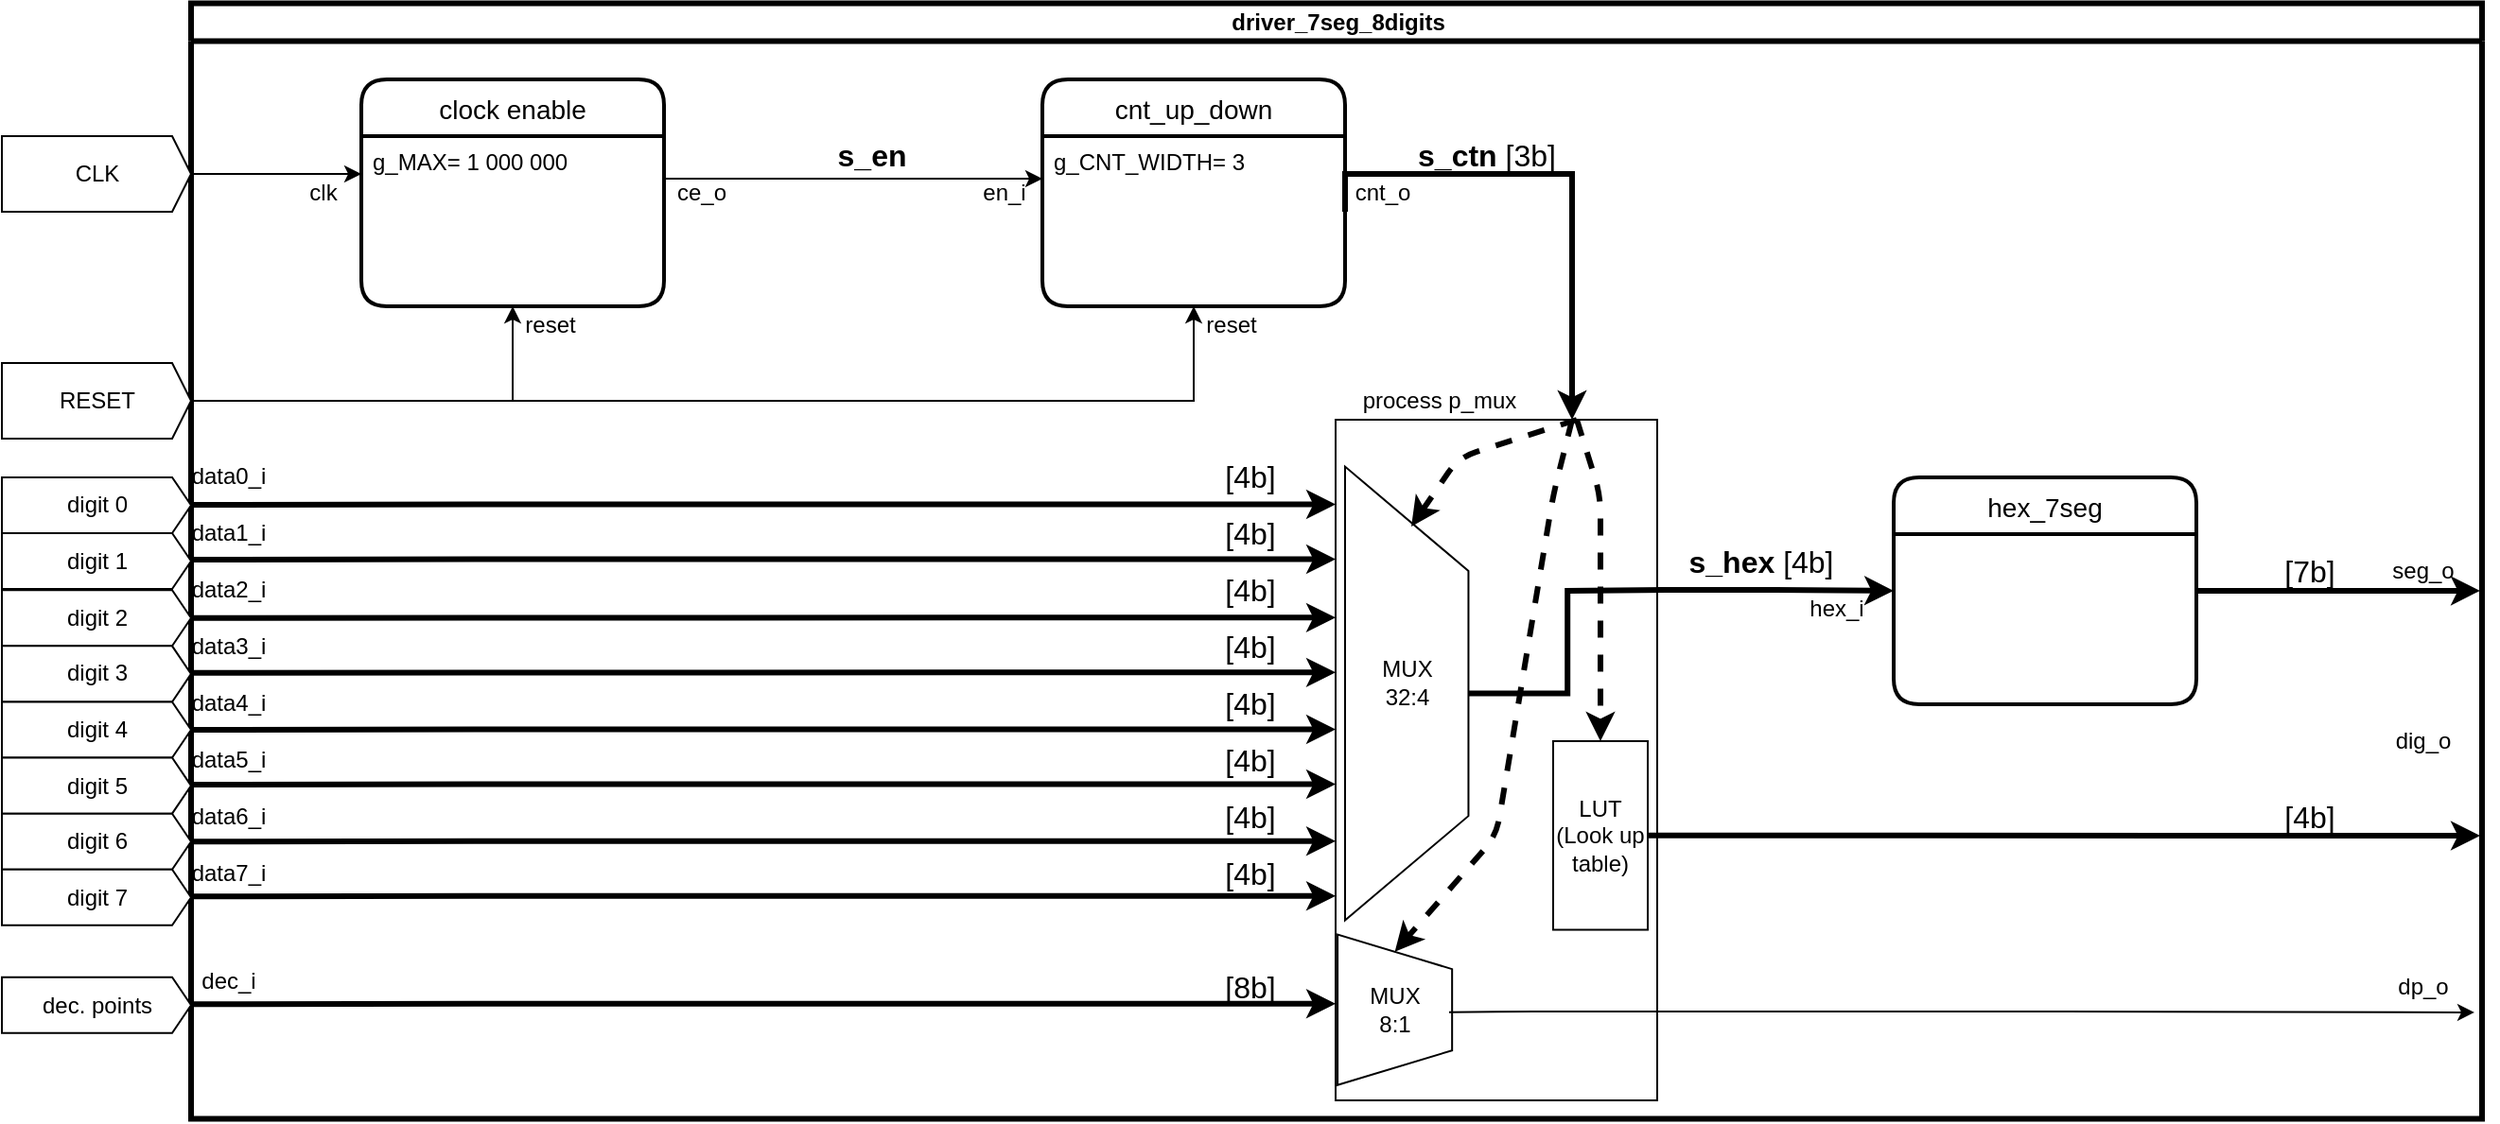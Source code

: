 <mxfile version="14.4.8"><diagram id="mEPHO-KvaSvPvX3x4Kne" name="Page-1"><mxGraphModel dx="2253" dy="1025" grid="1" gridSize="10" guides="1" tooltips="1" connect="1" arrows="1" fold="1" page="1" pageScale="1" pageWidth="827" pageHeight="1169" math="0" shadow="0"><root><mxCell id="0"/><mxCell id="1" parent="0"/><mxCell id="STyZvNEIT5D4DjEUtq41-5" value="clock enable" style="swimlane;childLayout=stackLayout;horizontal=1;startSize=30;horizontalStack=0;rounded=1;fontSize=14;fontStyle=0;strokeWidth=2;resizeParent=0;resizeLast=1;shadow=0;dashed=0;align=center;" vertex="1" parent="1"><mxGeometry x="80" y="80" width="160" height="120" as="geometry"/></mxCell><mxCell id="STyZvNEIT5D4DjEUtq41-6" value="g_MAX= 1 000 000" style="align=left;strokeColor=none;fillColor=none;spacingLeft=4;fontSize=12;verticalAlign=top;resizable=0;rotatable=0;part=1;" vertex="1" parent="STyZvNEIT5D4DjEUtq41-5"><mxGeometry y="30" width="160" height="90" as="geometry"/></mxCell><mxCell id="STyZvNEIT5D4DjEUtq41-8" value="cnt_up_down" style="swimlane;childLayout=stackLayout;horizontal=1;startSize=30;horizontalStack=0;rounded=1;fontSize=14;fontStyle=0;strokeWidth=2;resizeParent=0;resizeLast=1;shadow=0;dashed=0;align=center;" vertex="1" parent="1"><mxGeometry x="440" y="80" width="160" height="120" as="geometry"><mxRectangle x="440" y="80" width="120" height="30" as="alternateBounds"/></mxGeometry></mxCell><mxCell id="STyZvNEIT5D4DjEUtq41-9" value="g_CNT_WIDTH= 3 " style="align=left;strokeColor=none;fillColor=none;spacingLeft=4;fontSize=12;verticalAlign=top;resizable=0;rotatable=0;part=1;" vertex="1" parent="STyZvNEIT5D4DjEUtq41-8"><mxGeometry y="30" width="160" height="90" as="geometry"/></mxCell><mxCell id="STyZvNEIT5D4DjEUtq41-10" style="edgeStyle=orthogonalEdgeStyle;rounded=0;orthogonalLoop=1;jettySize=auto;html=1;exitX=1;exitY=0.25;exitDx=0;exitDy=0;entryX=0;entryY=0.25;entryDx=0;entryDy=0;" edge="1" parent="1" source="STyZvNEIT5D4DjEUtq41-6" target="STyZvNEIT5D4DjEUtq41-9"><mxGeometry relative="1" as="geometry"/></mxCell><mxCell id="STyZvNEIT5D4DjEUtq41-11" value="&lt;font style=&quot;font-size: 16px&quot;&gt;s_en&lt;/font&gt;" style="text;html=1;strokeColor=none;fillColor=none;align=center;verticalAlign=middle;whiteSpace=wrap;rounded=0;fontStyle=1" vertex="1" parent="1"><mxGeometry x="330" y="110" width="40" height="20" as="geometry"/></mxCell><mxCell id="STyZvNEIT5D4DjEUtq41-12" value="ce_o" style="text;html=1;strokeColor=none;fillColor=none;align=center;verticalAlign=middle;whiteSpace=wrap;rounded=0;" vertex="1" parent="1"><mxGeometry x="240" y="130" width="40" height="20" as="geometry"/></mxCell><mxCell id="STyZvNEIT5D4DjEUtq41-13" value="en_i" style="text;html=1;strokeColor=none;fillColor=none;align=center;verticalAlign=middle;whiteSpace=wrap;rounded=0;" vertex="1" parent="1"><mxGeometry x="400" y="130" width="40" height="20" as="geometry"/></mxCell><mxCell id="STyZvNEIT5D4DjEUtq41-16" value="process p_mux" style="text;html=1;strokeColor=none;fillColor=none;align=center;verticalAlign=middle;whiteSpace=wrap;rounded=0;" vertex="1" parent="1"><mxGeometry x="600" y="240" width="100" height="20" as="geometry"/></mxCell><mxCell id="STyZvNEIT5D4DjEUtq41-31" style="edgeStyle=orthogonalEdgeStyle;rounded=0;orthogonalLoop=1;jettySize=auto;html=1;exitX=0;exitY=0;exitDx=0;exitDy=0;strokeWidth=3;" edge="1" parent="1" target="STyZvNEIT5D4DjEUtq41-26"><mxGeometry relative="1" as="geometry"><mxPoint x="600" y="150" as="sourcePoint"/><Array as="points"><mxPoint x="600" y="130"/><mxPoint x="720" y="130"/></Array></mxGeometry></mxCell><mxCell id="STyZvNEIT5D4DjEUtq41-30" style="edgeStyle=orthogonalEdgeStyle;rounded=0;orthogonalLoop=1;jettySize=auto;html=1;exitX=1;exitY=0.25;exitDx=0;exitDy=0;entryX=0;entryY=0.5;entryDx=0;entryDy=0;strokeWidth=3;" edge="1" parent="1" source="STyZvNEIT5D4DjEUtq41-26" target="STyZvNEIT5D4DjEUtq41-27"><mxGeometry relative="1" as="geometry"/></mxCell><mxCell id="STyZvNEIT5D4DjEUtq41-45" style="edgeStyle=orthogonalEdgeStyle;rounded=0;orthogonalLoop=1;jettySize=auto;html=1;exitX=1;exitY=0.75;exitDx=0;exitDy=0;" edge="1" parent="1"><mxGeometry relative="1" as="geometry"><mxPoint x="1197" y="573.471" as="targetPoint"/><mxPoint x="762" y="573" as="sourcePoint"/><Array as="points"><mxPoint x="980" y="573"/></Array></mxGeometry></mxCell><mxCell id="STyZvNEIT5D4DjEUtq41-102" style="edgeStyle=orthogonalEdgeStyle;rounded=0;orthogonalLoop=1;jettySize=auto;html=1;exitX=1;exitY=0.75;exitDx=0;exitDy=0;entryX=0.493;entryY=-0.015;entryDx=0;entryDy=0;entryPerimeter=0;startArrow=none;startFill=0;endArrow=none;endFill=0;strokeWidth=3;jumpSize=3;backgroundOutline=0;editable=1;anchorPointDirection=0;" edge="1" parent="1" source="STyZvNEIT5D4DjEUtq41-26" target="STyZvNEIT5D4DjEUtq41-99"><mxGeometry relative="1" as="geometry"><Array as="points"><mxPoint x="750" y="530"/><mxPoint x="750" y="573"/></Array></mxGeometry></mxCell><mxCell id="STyZvNEIT5D4DjEUtq41-26" value="" style="rounded=0;whiteSpace=wrap;html=1;" vertex="1" parent="1"><mxGeometry x="595" y="260" width="170" height="360" as="geometry"/></mxCell><mxCell id="STyZvNEIT5D4DjEUtq41-43" style="edgeStyle=orthogonalEdgeStyle;rounded=0;orthogonalLoop=1;jettySize=auto;html=1;strokeWidth=3;" edge="1" parent="1" source="STyZvNEIT5D4DjEUtq41-27"><mxGeometry relative="1" as="geometry"><mxPoint x="1200" y="350.45" as="targetPoint"/></mxGeometry></mxCell><mxCell id="STyZvNEIT5D4DjEUtq41-27" value="hex_7seg" style="swimlane;childLayout=stackLayout;horizontal=1;startSize=30;horizontalStack=0;rounded=1;fontSize=14;fontStyle=0;strokeWidth=2;resizeParent=0;resizeLast=1;shadow=0;dashed=0;align=center;" vertex="1" parent="1"><mxGeometry x="890" y="290.45" width="160" height="120" as="geometry"><mxRectangle x="890" y="290.45" width="90" height="30" as="alternateBounds"/></mxGeometry></mxCell><mxCell id="STyZvNEIT5D4DjEUtq41-33" value="cnt_o" style="text;html=1;strokeColor=none;fillColor=none;align=center;verticalAlign=middle;whiteSpace=wrap;rounded=0;" vertex="1" parent="1"><mxGeometry x="600" y="130" width="40" height="20" as="geometry"/></mxCell><mxCell id="STyZvNEIT5D4DjEUtq41-39" value="driver_7seg_8digits" style="swimlane;html=1;startSize=20;horizontal=1;containerType=tree;strokeWidth=3;" vertex="1" parent="1"><mxGeometry x="-10" y="39.77" width="1211" height="590" as="geometry"><mxRectangle x="-10" y="39.77" width="150" height="20" as="alternateBounds"/></mxGeometry></mxCell><mxCell id="STyZvNEIT5D4DjEUtq41-34" value="&lt;font style=&quot;font-size: 16px&quot;&gt;s_hex&amp;nbsp;&lt;/font&gt;&lt;span style=&quot;font-size: 16px ; font-weight: normal&quot;&gt;[4b]&lt;/span&gt;" style="text;html=1;strokeColor=none;fillColor=none;align=center;verticalAlign=middle;whiteSpace=wrap;rounded=0;fontStyle=1" vertex="1" parent="STyZvNEIT5D4DjEUtq41-39"><mxGeometry x="810" y="285" width="40" height="20" as="geometry"/></mxCell><mxCell id="STyZvNEIT5D4DjEUtq41-35" value="hex_i" style="text;html=1;strokeColor=none;fillColor=none;align=center;verticalAlign=middle;whiteSpace=wrap;rounded=0;" vertex="1" parent="STyZvNEIT5D4DjEUtq41-39"><mxGeometry x="850" y="310.23" width="40" height="20" as="geometry"/></mxCell><mxCell id="STyZvNEIT5D4DjEUtq41-48" value="clk" style="text;html=1;strokeColor=none;fillColor=none;align=center;verticalAlign=middle;whiteSpace=wrap;rounded=0;" vertex="1" parent="STyZvNEIT5D4DjEUtq41-39"><mxGeometry x="50" y="90" width="40" height="20" as="geometry"/></mxCell><mxCell id="STyZvNEIT5D4DjEUtq41-52" value="reset" style="text;html=1;strokeColor=none;fillColor=none;align=center;verticalAlign=middle;whiteSpace=wrap;rounded=0;" vertex="1" parent="STyZvNEIT5D4DjEUtq41-39"><mxGeometry x="170" y="160" width="40" height="20" as="geometry"/></mxCell><mxCell id="STyZvNEIT5D4DjEUtq41-53" value="reset" style="text;html=1;strokeColor=none;fillColor=none;align=center;verticalAlign=middle;whiteSpace=wrap;rounded=0;" vertex="1" parent="STyZvNEIT5D4DjEUtq41-39"><mxGeometry x="530" y="160" width="40" height="20" as="geometry"/></mxCell><mxCell id="STyZvNEIT5D4DjEUtq41-60" style="edgeStyle=orthogonalEdgeStyle;rounded=0;orthogonalLoop=1;jettySize=auto;html=1;exitX=0;exitY=0.75;exitDx=0;exitDy=0;startArrow=classic;startFill=1;endArrow=none;endFill=0;strokeWidth=3;" edge="1" parent="STyZvNEIT5D4DjEUtq41-39"><mxGeometry relative="1" as="geometry"><mxPoint y="294.241" as="targetPoint"/><mxPoint x="605" y="294.0" as="sourcePoint"/><Array as="points"><mxPoint x="150" y="294.17"/><mxPoint x="150" y="294.17"/></Array></mxGeometry></mxCell><mxCell id="STyZvNEIT5D4DjEUtq41-65" style="edgeStyle=orthogonalEdgeStyle;rounded=0;orthogonalLoop=1;jettySize=auto;html=1;exitX=0;exitY=0.75;exitDx=0;exitDy=0;startArrow=classic;startFill=1;endArrow=none;endFill=0;strokeWidth=3;" edge="1" parent="STyZvNEIT5D4DjEUtq41-39"><mxGeometry relative="1" as="geometry"><mxPoint y="265.241" as="targetPoint"/><mxPoint x="605" y="265.0" as="sourcePoint"/><Array as="points"><mxPoint x="150" y="265.17"/><mxPoint x="150" y="265.17"/></Array></mxGeometry></mxCell><mxCell id="STyZvNEIT5D4DjEUtq41-78" value="data0_i" style="text;html=1;strokeColor=none;fillColor=none;align=center;verticalAlign=middle;whiteSpace=wrap;rounded=0;" vertex="1" parent="STyZvNEIT5D4DjEUtq41-39"><mxGeometry y="240.23" width="40" height="20" as="geometry"/></mxCell><mxCell id="STyZvNEIT5D4DjEUtq41-79" value="data1_i" style="text;html=1;strokeColor=none;fillColor=none;align=center;verticalAlign=middle;whiteSpace=wrap;rounded=0;" vertex="1" parent="STyZvNEIT5D4DjEUtq41-39"><mxGeometry y="270.23" width="40" height="20" as="geometry"/></mxCell><mxCell id="STyZvNEIT5D4DjEUtq41-80" value="data2_i" style="text;html=1;strokeColor=none;fillColor=none;align=center;verticalAlign=middle;whiteSpace=wrap;rounded=0;" vertex="1" parent="STyZvNEIT5D4DjEUtq41-39"><mxGeometry y="300.23" width="40" height="20" as="geometry"/></mxCell><mxCell id="STyZvNEIT5D4DjEUtq41-81" value="data3_i" style="text;html=1;strokeColor=none;fillColor=none;align=center;verticalAlign=middle;whiteSpace=wrap;rounded=0;" vertex="1" parent="STyZvNEIT5D4DjEUtq41-39"><mxGeometry y="330.23" width="40" height="20" as="geometry"/></mxCell><mxCell id="STyZvNEIT5D4DjEUtq41-82" value="data4_i" style="text;html=1;strokeColor=none;fillColor=none;align=center;verticalAlign=middle;whiteSpace=wrap;rounded=0;" vertex="1" parent="STyZvNEIT5D4DjEUtq41-39"><mxGeometry y="360.23" width="40" height="20" as="geometry"/></mxCell><mxCell id="STyZvNEIT5D4DjEUtq41-83" value="data5_i" style="text;html=1;strokeColor=none;fillColor=none;align=center;verticalAlign=middle;whiteSpace=wrap;rounded=0;" vertex="1" parent="STyZvNEIT5D4DjEUtq41-39"><mxGeometry y="390.23" width="40" height="20" as="geometry"/></mxCell><mxCell id="STyZvNEIT5D4DjEUtq41-84" value="data6_i" style="text;html=1;strokeColor=none;fillColor=none;align=center;verticalAlign=middle;whiteSpace=wrap;rounded=0;" vertex="1" parent="STyZvNEIT5D4DjEUtq41-39"><mxGeometry y="420.23" width="40" height="20" as="geometry"/></mxCell><mxCell id="STyZvNEIT5D4DjEUtq41-85" value="data7_i" style="text;html=1;strokeColor=none;fillColor=none;align=center;verticalAlign=middle;whiteSpace=wrap;rounded=0;" vertex="1" parent="STyZvNEIT5D4DjEUtq41-39"><mxGeometry y="450.23" width="40" height="20" as="geometry"/></mxCell><mxCell id="STyZvNEIT5D4DjEUtq41-86" value="seg_o" style="text;html=1;strokeColor=none;fillColor=none;align=center;verticalAlign=middle;whiteSpace=wrap;rounded=0;" vertex="1" parent="STyZvNEIT5D4DjEUtq41-39"><mxGeometry x="1160" y="290.23" width="40" height="20" as="geometry"/></mxCell><mxCell id="STyZvNEIT5D4DjEUtq41-87" value="dig_o" style="text;html=1;strokeColor=none;fillColor=none;align=center;verticalAlign=middle;whiteSpace=wrap;rounded=0;" vertex="1" parent="STyZvNEIT5D4DjEUtq41-39"><mxGeometry x="1160" y="380.23" width="40" height="20" as="geometry"/></mxCell><mxCell id="STyZvNEIT5D4DjEUtq41-88" value="dp_o" style="text;html=1;strokeColor=none;fillColor=none;align=center;verticalAlign=middle;whiteSpace=wrap;rounded=0;" vertex="1" parent="STyZvNEIT5D4DjEUtq41-39"><mxGeometry x="1160" y="510.23" width="40" height="20" as="geometry"/></mxCell><mxCell id="STyZvNEIT5D4DjEUtq41-105" value="LUT&lt;br&gt;(Look up table)" style="rounded=0;whiteSpace=wrap;html=1;strokeWidth=1;" vertex="1" parent="STyZvNEIT5D4DjEUtq41-39"><mxGeometry x="720" y="390.23" width="50" height="99.77" as="geometry"/></mxCell><mxCell id="STyZvNEIT5D4DjEUtq41-18" value="&lt;font style=&quot;font-size: 16px&quot;&gt;s_ctn &lt;span style=&quot;font-weight: normal&quot;&gt;[3b]&lt;/span&gt;&lt;/font&gt;" style="text;html=1;strokeColor=none;fillColor=none;align=center;verticalAlign=middle;whiteSpace=wrap;rounded=0;fontStyle=1" vertex="1" parent="STyZvNEIT5D4DjEUtq41-39"><mxGeometry x="640" y="70" width="90" height="20" as="geometry"/></mxCell><mxCell id="STyZvNEIT5D4DjEUtq41-118" value="&lt;span style=&quot;font-size: 16px ; font-weight: normal&quot;&gt;[7b]&lt;/span&gt;" style="text;html=1;strokeColor=none;fillColor=none;align=center;verticalAlign=middle;whiteSpace=wrap;rounded=0;fontStyle=1" vertex="1" parent="STyZvNEIT5D4DjEUtq41-39"><mxGeometry x="1100" y="290.23" width="40" height="20" as="geometry"/></mxCell><mxCell id="STyZvNEIT5D4DjEUtq41-119" value="&lt;span style=&quot;font-size: 16px ; font-weight: normal&quot;&gt;[4b]&lt;/span&gt;" style="text;html=1;strokeColor=none;fillColor=none;align=center;verticalAlign=middle;whiteSpace=wrap;rounded=0;fontStyle=1" vertex="1" parent="STyZvNEIT5D4DjEUtq41-39"><mxGeometry x="1100" y="420.23" width="40" height="20" as="geometry"/></mxCell><mxCell id="STyZvNEIT5D4DjEUtq41-120" value="&lt;span style=&quot;font-size: 16px ; font-weight: normal&quot;&gt;[8b]&lt;/span&gt;" style="text;html=1;strokeColor=none;fillColor=none;align=center;verticalAlign=middle;whiteSpace=wrap;rounded=0;fontStyle=1" vertex="1" parent="STyZvNEIT5D4DjEUtq41-39"><mxGeometry x="540" y="510.23" width="40" height="20" as="geometry"/></mxCell><mxCell id="STyZvNEIT5D4DjEUtq41-122" value="&lt;span style=&quot;font-size: 16px ; font-weight: normal&quot;&gt;[4b]&lt;/span&gt;" style="text;html=1;strokeColor=none;fillColor=none;align=center;verticalAlign=middle;whiteSpace=wrap;rounded=0;fontStyle=1" vertex="1" parent="STyZvNEIT5D4DjEUtq41-39"><mxGeometry x="540" y="450.23" width="40" height="20" as="geometry"/></mxCell><mxCell id="STyZvNEIT5D4DjEUtq41-123" value="&lt;span style=&quot;font-size: 16px ; font-weight: normal&quot;&gt;[4b]&lt;/span&gt;" style="text;html=1;strokeColor=none;fillColor=none;align=center;verticalAlign=middle;whiteSpace=wrap;rounded=0;fontStyle=1" vertex="1" parent="STyZvNEIT5D4DjEUtq41-39"><mxGeometry x="540" y="420.23" width="40" height="20" as="geometry"/></mxCell><mxCell id="STyZvNEIT5D4DjEUtq41-124" value="&lt;span style=&quot;font-size: 16px ; font-weight: normal&quot;&gt;[4b]&lt;/span&gt;" style="text;html=1;strokeColor=none;fillColor=none;align=center;verticalAlign=middle;whiteSpace=wrap;rounded=0;fontStyle=1" vertex="1" parent="STyZvNEIT5D4DjEUtq41-39"><mxGeometry x="540" y="390.23" width="40" height="20" as="geometry"/></mxCell><mxCell id="STyZvNEIT5D4DjEUtq41-125" value="&lt;span style=&quot;font-size: 16px ; font-weight: normal&quot;&gt;[4b]&lt;/span&gt;" style="text;html=1;strokeColor=none;fillColor=none;align=center;verticalAlign=middle;whiteSpace=wrap;rounded=0;fontStyle=1" vertex="1" parent="STyZvNEIT5D4DjEUtq41-39"><mxGeometry x="540" y="360.23" width="40" height="20" as="geometry"/></mxCell><mxCell id="STyZvNEIT5D4DjEUtq41-126" value="&lt;span style=&quot;font-size: 16px ; font-weight: normal&quot;&gt;[4b]&lt;/span&gt;" style="text;html=1;strokeColor=none;fillColor=none;align=center;verticalAlign=middle;whiteSpace=wrap;rounded=0;fontStyle=1" vertex="1" parent="STyZvNEIT5D4DjEUtq41-39"><mxGeometry x="540" y="330" width="40" height="20" as="geometry"/></mxCell><mxCell id="STyZvNEIT5D4DjEUtq41-127" value="&lt;span style=&quot;font-size: 16px ; font-weight: normal&quot;&gt;[4b]&lt;/span&gt;" style="text;html=1;strokeColor=none;fillColor=none;align=center;verticalAlign=middle;whiteSpace=wrap;rounded=0;fontStyle=1" vertex="1" parent="STyZvNEIT5D4DjEUtq41-39"><mxGeometry x="540" y="300" width="40" height="20" as="geometry"/></mxCell><mxCell id="STyZvNEIT5D4DjEUtq41-128" value="&lt;span style=&quot;font-size: 16px ; font-weight: normal&quot;&gt;[4b]&lt;/span&gt;" style="text;html=1;strokeColor=none;fillColor=none;align=center;verticalAlign=middle;whiteSpace=wrap;rounded=0;fontStyle=1" vertex="1" parent="STyZvNEIT5D4DjEUtq41-39"><mxGeometry x="540" y="270" width="40" height="20" as="geometry"/></mxCell><mxCell id="STyZvNEIT5D4DjEUtq41-129" value="&lt;span style=&quot;font-size: 16px ; font-weight: normal&quot;&gt;[4b]&lt;/span&gt;" style="text;html=1;strokeColor=none;fillColor=none;align=center;verticalAlign=middle;whiteSpace=wrap;rounded=0;fontStyle=1" vertex="1" parent="STyZvNEIT5D4DjEUtq41-39"><mxGeometry x="540" y="240.0" width="40" height="20" as="geometry"/></mxCell><mxCell id="STyZvNEIT5D4DjEUtq41-47" style="edgeStyle=orthogonalEdgeStyle;rounded=0;orthogonalLoop=1;jettySize=auto;html=1;startArrow=classic;startFill=1;endArrow=none;endFill=0;" edge="1" parent="1" source="STyZvNEIT5D4DjEUtq41-6"><mxGeometry relative="1" as="geometry"><mxPoint x="-10" y="155" as="targetPoint"/><Array as="points"><mxPoint x="-10" y="130"/></Array></mxGeometry></mxCell><mxCell id="STyZvNEIT5D4DjEUtq41-50" style="edgeStyle=orthogonalEdgeStyle;rounded=0;orthogonalLoop=1;jettySize=auto;html=1;exitX=0.5;exitY=1;exitDx=0;exitDy=0;startArrow=classic;startFill=1;endArrow=none;endFill=0;" edge="1" parent="1" source="STyZvNEIT5D4DjEUtq41-6"><mxGeometry relative="1" as="geometry"><mxPoint x="-10" y="300" as="targetPoint"/></mxGeometry></mxCell><mxCell id="STyZvNEIT5D4DjEUtq41-51" style="edgeStyle=orthogonalEdgeStyle;rounded=0;orthogonalLoop=1;jettySize=auto;html=1;exitX=0.5;exitY=1;exitDx=0;exitDy=0;startArrow=classic;startFill=1;endArrow=none;endFill=0;" edge="1" parent="1" source="STyZvNEIT5D4DjEUtq41-9"><mxGeometry relative="1" as="geometry"><mxPoint x="-10" y="300" as="targetPoint"/></mxGeometry></mxCell><mxCell id="STyZvNEIT5D4DjEUtq41-54" value="CLK" style="html=1;shadow=0;dashed=0;align=center;verticalAlign=middle;shape=mxgraph.arrows2.arrow;dy=0;dx=10;notch=0;" vertex="1" parent="1"><mxGeometry x="-110" y="110" width="100" height="40" as="geometry"/></mxCell><mxCell id="STyZvNEIT5D4DjEUtq41-55" value="RESET" style="html=1;shadow=0;dashed=0;align=center;verticalAlign=middle;shape=mxgraph.arrows2.arrow;dy=0;dx=10;notch=0;" vertex="1" parent="1"><mxGeometry x="-110" y="230" width="100" height="40" as="geometry"/></mxCell><mxCell id="STyZvNEIT5D4DjEUtq41-61" value="digit 0" style="html=1;shadow=0;dashed=0;align=center;verticalAlign=middle;shape=mxgraph.arrows2.arrow;dy=0;dx=10;notch=0;" vertex="1" parent="1"><mxGeometry x="-110" y="290.45" width="100" height="29.55" as="geometry"/></mxCell><mxCell id="STyZvNEIT5D4DjEUtq41-62" value="digit 1" style="html=1;shadow=0;dashed=0;align=center;verticalAlign=middle;shape=mxgraph.arrows2.arrow;dy=0;dx=10;notch=0;" vertex="1" parent="1"><mxGeometry x="-110" y="320" width="100" height="29.55" as="geometry"/></mxCell><mxCell id="STyZvNEIT5D4DjEUtq41-66" style="edgeStyle=orthogonalEdgeStyle;rounded=0;orthogonalLoop=1;jettySize=auto;html=1;exitX=0;exitY=0.75;exitDx=0;exitDy=0;startArrow=classic;startFill=1;endArrow=none;endFill=0;strokeWidth=3;" edge="1" parent="1"><mxGeometry relative="1" as="geometry"><mxPoint x="-10" y="393.911" as="targetPoint"/><mxPoint x="595" y="393.67" as="sourcePoint"/><Array as="points"><mxPoint x="140" y="393.84"/><mxPoint x="140" y="393.84"/></Array></mxGeometry></mxCell><mxCell id="STyZvNEIT5D4DjEUtq41-67" style="edgeStyle=orthogonalEdgeStyle;rounded=0;orthogonalLoop=1;jettySize=auto;html=1;exitX=0;exitY=0.75;exitDx=0;exitDy=0;startArrow=classic;startFill=1;endArrow=none;endFill=0;strokeWidth=3;" edge="1" parent="1"><mxGeometry relative="1" as="geometry"><mxPoint x="-10" y="364.911" as="targetPoint"/><mxPoint x="595" y="364.67" as="sourcePoint"/><Array as="points"><mxPoint x="140" y="364.84"/><mxPoint x="140" y="364.84"/></Array></mxGeometry></mxCell><mxCell id="STyZvNEIT5D4DjEUtq41-68" value="digit 2" style="html=1;shadow=0;dashed=0;align=center;verticalAlign=middle;shape=mxgraph.arrows2.arrow;dy=0;dx=10;notch=0;" vertex="1" parent="1"><mxGeometry x="-110" y="350.12" width="100" height="29.55" as="geometry"/></mxCell><mxCell id="STyZvNEIT5D4DjEUtq41-69" value="digit 3" style="html=1;shadow=0;dashed=0;align=center;verticalAlign=middle;shape=mxgraph.arrows2.arrow;dy=0;dx=10;notch=0;" vertex="1" parent="1"><mxGeometry x="-110" y="379.67" width="100" height="29.55" as="geometry"/></mxCell><mxCell id="STyZvNEIT5D4DjEUtq41-70" style="edgeStyle=orthogonalEdgeStyle;rounded=0;orthogonalLoop=1;jettySize=auto;html=1;exitX=0;exitY=0.75;exitDx=0;exitDy=0;startArrow=classic;startFill=1;endArrow=none;endFill=0;strokeWidth=3;" edge="1" parent="1"><mxGeometry relative="1" as="geometry"><mxPoint x="-10" y="453.011" as="targetPoint"/><mxPoint x="595" y="452.77" as="sourcePoint"/><Array as="points"><mxPoint x="140" y="452.94"/><mxPoint x="140" y="452.94"/></Array></mxGeometry></mxCell><mxCell id="STyZvNEIT5D4DjEUtq41-71" style="edgeStyle=orthogonalEdgeStyle;rounded=0;orthogonalLoop=1;jettySize=auto;html=1;exitX=0;exitY=0.75;exitDx=0;exitDy=0;startArrow=classic;startFill=1;endArrow=none;endFill=0;strokeWidth=3;" edge="1" parent="1"><mxGeometry relative="1" as="geometry"><mxPoint x="-10" y="424.011" as="targetPoint"/><mxPoint x="595" y="423.77" as="sourcePoint"/><Array as="points"><mxPoint x="140" y="423.94"/><mxPoint x="140" y="423.94"/></Array></mxGeometry></mxCell><mxCell id="STyZvNEIT5D4DjEUtq41-72" value="digit 4" style="html=1;shadow=0;dashed=0;align=center;verticalAlign=middle;shape=mxgraph.arrows2.arrow;dy=0;dx=10;notch=0;" vertex="1" parent="1"><mxGeometry x="-110" y="409.22" width="100" height="29.55" as="geometry"/></mxCell><mxCell id="STyZvNEIT5D4DjEUtq41-73" value="digit 5" style="html=1;shadow=0;dashed=0;align=center;verticalAlign=middle;shape=mxgraph.arrows2.arrow;dy=0;dx=10;notch=0;" vertex="1" parent="1"><mxGeometry x="-110" y="438.77" width="100" height="29.55" as="geometry"/></mxCell><mxCell id="STyZvNEIT5D4DjEUtq41-74" style="edgeStyle=orthogonalEdgeStyle;rounded=0;orthogonalLoop=1;jettySize=auto;html=1;exitX=0;exitY=0.75;exitDx=0;exitDy=0;startArrow=classic;startFill=1;endArrow=none;endFill=0;strokeWidth=3;" edge="1" parent="1"><mxGeometry relative="1" as="geometry"><mxPoint x="-10" y="512.111" as="targetPoint"/><mxPoint x="595" y="511.87" as="sourcePoint"/><Array as="points"><mxPoint x="140" y="512.04"/><mxPoint x="140" y="512.04"/></Array></mxGeometry></mxCell><mxCell id="STyZvNEIT5D4DjEUtq41-75" style="edgeStyle=orthogonalEdgeStyle;rounded=0;orthogonalLoop=1;jettySize=auto;html=1;exitX=0;exitY=0.75;exitDx=0;exitDy=0;startArrow=classic;startFill=1;endArrow=none;endFill=0;strokeWidth=3;" edge="1" parent="1"><mxGeometry relative="1" as="geometry"><mxPoint x="-10" y="483.111" as="targetPoint"/><mxPoint x="595" y="482.87" as="sourcePoint"/><Array as="points"><mxPoint x="140" y="483.04"/><mxPoint x="140" y="483.04"/></Array></mxGeometry></mxCell><mxCell id="STyZvNEIT5D4DjEUtq41-76" value="digit 6" style="html=1;shadow=0;dashed=0;align=center;verticalAlign=middle;shape=mxgraph.arrows2.arrow;dy=0;dx=10;notch=0;" vertex="1" parent="1"><mxGeometry x="-110" y="468.32" width="100" height="29.55" as="geometry"/></mxCell><mxCell id="STyZvNEIT5D4DjEUtq41-77" value="digit 7" style="html=1;shadow=0;dashed=0;align=center;verticalAlign=middle;shape=mxgraph.arrows2.arrow;dy=0;dx=10;notch=0;" vertex="1" parent="1"><mxGeometry x="-110" y="497.87" width="100" height="29.55" as="geometry"/></mxCell><mxCell id="STyZvNEIT5D4DjEUtq41-89" value="dec_i" style="text;html=1;strokeColor=none;fillColor=none;align=center;verticalAlign=middle;whiteSpace=wrap;rounded=0;" vertex="1" parent="1"><mxGeometry x="-10" y="547" width="40" height="20" as="geometry"/></mxCell><mxCell id="STyZvNEIT5D4DjEUtq41-90" style="edgeStyle=orthogonalEdgeStyle;rounded=0;orthogonalLoop=1;jettySize=auto;html=1;exitX=0;exitY=0.75;exitDx=0;exitDy=0;startArrow=classic;startFill=1;endArrow=none;endFill=0;strokeWidth=3;" edge="1" parent="1"><mxGeometry relative="1" as="geometry"><mxPoint x="-10" y="569.111" as="targetPoint"/><mxPoint x="595" y="568.87" as="sourcePoint"/><Array as="points"><mxPoint x="140" y="569.04"/><mxPoint x="140" y="569.04"/></Array></mxGeometry></mxCell><mxCell id="STyZvNEIT5D4DjEUtq41-91" value="dec. points" style="html=1;shadow=0;dashed=0;align=center;verticalAlign=middle;shape=mxgraph.arrows2.arrow;dy=0;dx=10;notch=0;" vertex="1" parent="1"><mxGeometry x="-110" y="554.87" width="100" height="29.55" as="geometry"/></mxCell><mxCell id="STyZvNEIT5D4DjEUtq41-97" style="edgeStyle=orthogonalEdgeStyle;rounded=0;orthogonalLoop=1;jettySize=auto;html=1;startArrow=none;startFill=0;endArrow=none;endFill=0;strokeWidth=3;" edge="1" parent="1" source="STyZvNEIT5D4DjEUtq41-96"><mxGeometry relative="1" as="geometry"><mxPoint x="770" y="350" as="targetPoint"/></mxGeometry></mxCell><mxCell id="STyZvNEIT5D4DjEUtq41-96" value="" style="verticalLabelPosition=bottom;verticalAlign=top;html=1;shape=trapezoid;perimeter=trapezoidPerimeter;whiteSpace=wrap;size=0.23;arcSize=10;flipV=1;strokeWidth=1;rotation=-90;" vertex="1" parent="1"><mxGeometry x="512.61" y="372.16" width="240" height="65.23" as="geometry"/></mxCell><mxCell id="STyZvNEIT5D4DjEUtq41-99" value="" style="verticalLabelPosition=bottom;verticalAlign=top;html=1;shape=trapezoid;perimeter=trapezoidPerimeter;whiteSpace=wrap;size=0.23;arcSize=10;flipV=1;strokeWidth=1;rotation=-90;" vertex="1" parent="1"><mxGeometry x="586.49" y="541.8" width="79.64" height="60.54" as="geometry"/></mxCell><mxCell id="STyZvNEIT5D4DjEUtq41-100" value="MUX&lt;br&gt;32:4" style="text;html=1;strokeColor=none;fillColor=none;align=center;verticalAlign=middle;whiteSpace=wrap;rounded=0;" vertex="1" parent="1"><mxGeometry x="612.61" y="389.22" width="40" height="20" as="geometry"/></mxCell><mxCell id="STyZvNEIT5D4DjEUtq41-101" value="MUX&lt;br&gt;8:1" style="text;html=1;strokeColor=none;fillColor=none;align=center;verticalAlign=middle;whiteSpace=wrap;rounded=0;" vertex="1" parent="1"><mxGeometry x="612.61" y="562.07" width="27.39" height="20" as="geometry"/></mxCell><mxCell id="STyZvNEIT5D4DjEUtq41-103" value="" style="endArrow=none;html=1;strokeWidth=1;jumpSize=2;startSize=4;endSize=4;endFill=0;" edge="1" parent="1"><mxGeometry width="50" height="50" relative="1" as="geometry"><mxPoint x="655" y="573.42" as="sourcePoint"/><mxPoint x="770" y="573" as="targetPoint"/><Array as="points"><mxPoint x="690" y="573"/><mxPoint x="730" y="573"/></Array></mxGeometry></mxCell><mxCell id="STyZvNEIT5D4DjEUtq41-107" style="edgeStyle=orthogonalEdgeStyle;rounded=0;jumpSize=2;orthogonalLoop=1;jettySize=auto;html=1;exitX=1;exitY=0.5;exitDx=0;exitDy=0;startArrow=none;startFill=0;endArrow=classic;endFill=1;strokeWidth=3;" edge="1" parent="1" source="STyZvNEIT5D4DjEUtq41-105"><mxGeometry relative="1" as="geometry"><mxPoint x="1200" y="480" as="targetPoint"/><Array as="points"><mxPoint x="1200" y="480"/></Array></mxGeometry></mxCell><mxCell id="STyZvNEIT5D4DjEUtq41-112" value="" style="endArrow=classic;html=1;strokeWidth=3;exitX=0.75;exitY=0;exitDx=0;exitDy=0;entryX=0.868;entryY=0.463;entryDx=0;entryDy=0;entryPerimeter=0;dashed=1;" edge="1" parent="1" source="STyZvNEIT5D4DjEUtq41-26" target="STyZvNEIT5D4DjEUtq41-96"><mxGeometry width="50" height="50" relative="1" as="geometry"><mxPoint x="680" y="320" as="sourcePoint"/><mxPoint x="730" y="270" as="targetPoint"/><Array as="points"><mxPoint x="660" y="280"/></Array></mxGeometry></mxCell><mxCell id="STyZvNEIT5D4DjEUtq41-113" value="" style="endArrow=classic;html=1;strokeWidth=3;exitX=0.75;exitY=0;exitDx=0;exitDy=0;entryX=0.5;entryY=0;entryDx=0;entryDy=0;dashed=1;" edge="1" parent="1" source="STyZvNEIT5D4DjEUtq41-26" target="STyZvNEIT5D4DjEUtq41-105"><mxGeometry width="50" height="50" relative="1" as="geometry"><mxPoint x="732.5" y="270" as="sourcePoint"/><mxPoint x="645.024" y="326.455" as="targetPoint"/><Array as="points"><mxPoint x="735" y="300"/></Array></mxGeometry></mxCell><mxCell id="STyZvNEIT5D4DjEUtq41-114" value="" style="endArrow=classic;html=1;strokeWidth=3;exitX=0.75;exitY=0;exitDx=0;exitDy=0;entryX=1;entryY=0.5;entryDx=0;entryDy=0;dashed=1;" edge="1" parent="1" target="STyZvNEIT5D4DjEUtq41-99"><mxGeometry width="50" height="50" relative="1" as="geometry"><mxPoint x="720" y="260" as="sourcePoint"/><mxPoint x="732.5" y="430" as="targetPoint"/><Array as="points"><mxPoint x="710" y="300"/><mxPoint x="680" y="480"/></Array></mxGeometry></mxCell></root></mxGraphModel></diagram></mxfile>